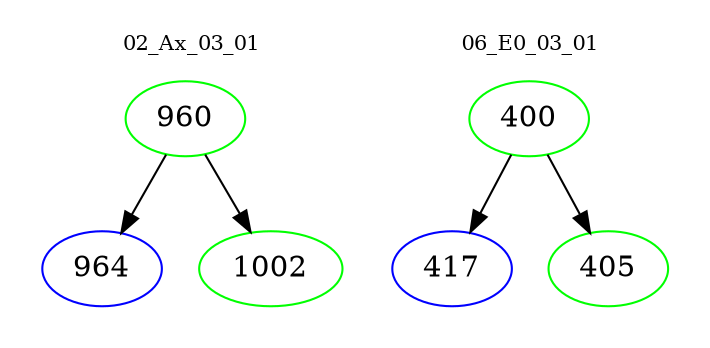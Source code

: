 digraph{
subgraph cluster_0 {
color = white
label = "02_Ax_03_01";
fontsize=10;
T0_960 [label="960", color="green"]
T0_960 -> T0_964 [color="black"]
T0_964 [label="964", color="blue"]
T0_960 -> T0_1002 [color="black"]
T0_1002 [label="1002", color="green"]
}
subgraph cluster_1 {
color = white
label = "06_E0_03_01";
fontsize=10;
T1_400 [label="400", color="green"]
T1_400 -> T1_417 [color="black"]
T1_417 [label="417", color="blue"]
T1_400 -> T1_405 [color="black"]
T1_405 [label="405", color="green"]
}
}

